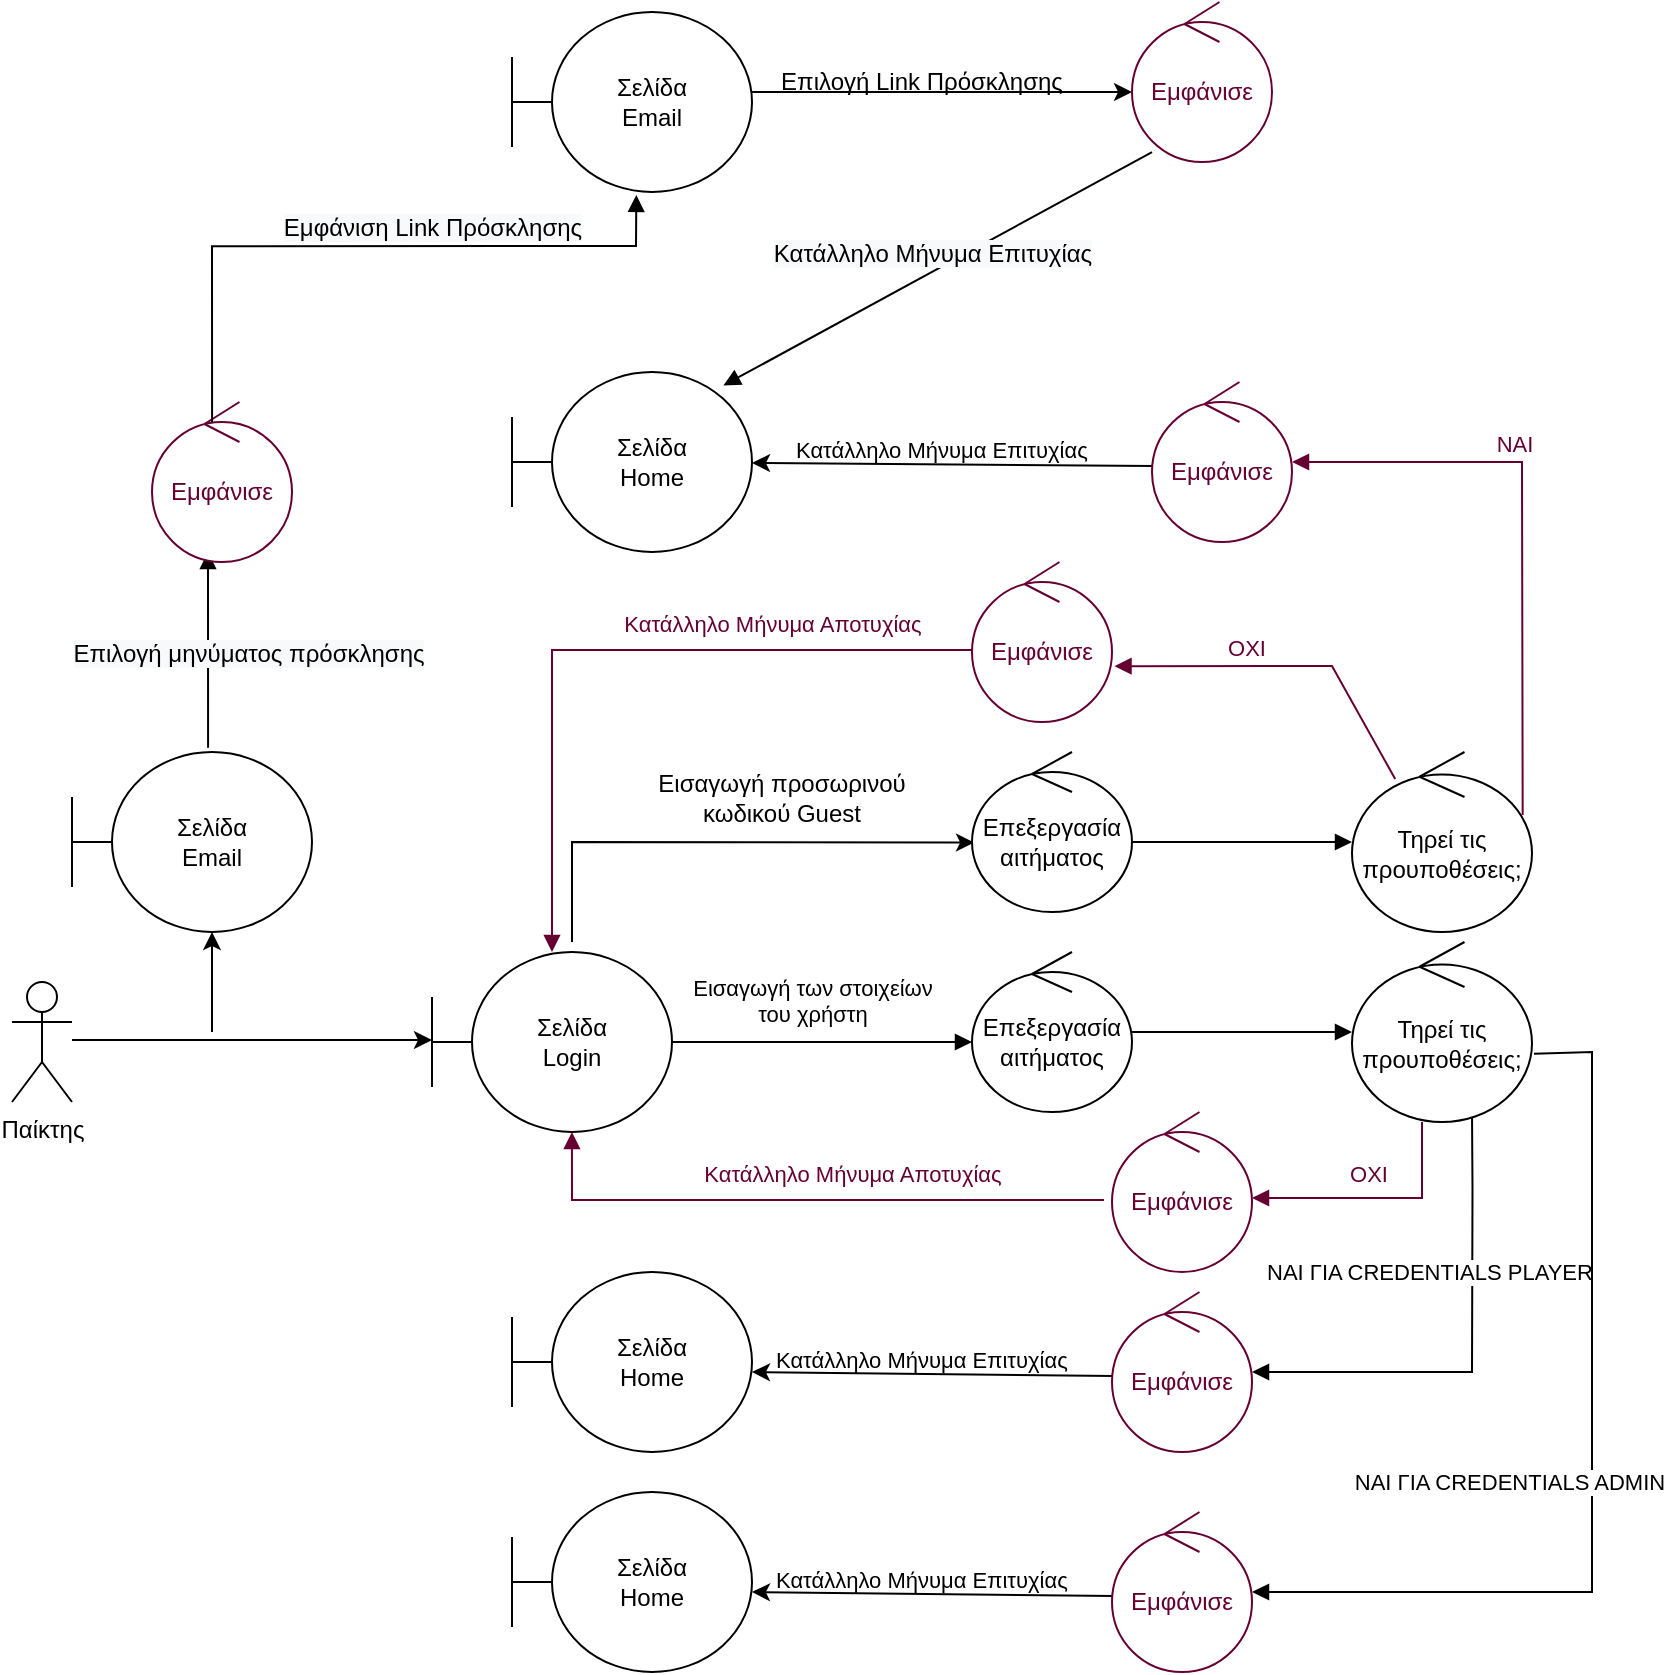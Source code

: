 <mxfile version="17.4.5" type="device"><diagram id="ibo2HKvis9O6sxLkdOwF" name="Page-1"><mxGraphModel dx="1917" dy="831" grid="1" gridSize="10" guides="1" tooltips="1" connect="1" arrows="1" fold="1" page="1" pageScale="1" pageWidth="850" pageHeight="1100" math="0" shadow="0"><root><mxCell id="0"/><mxCell id="1" parent="0"/><mxCell id="Y4QVEgDBAagoqaGKZk2b-20" value="" style="endArrow=classic;html=1;rounded=0;" edge="1" parent="1"><mxGeometry width="50" height="50" relative="1" as="geometry"><mxPoint x="50.0" y="539" as="sourcePoint"/><mxPoint x="230" y="539" as="targetPoint"/></mxGeometry></mxCell><mxCell id="Y4QVEgDBAagoqaGKZk2b-21" value="Παίκτης" style="shape=umlActor;verticalLabelPosition=bottom;verticalAlign=top;html=1;" vertex="1" parent="1"><mxGeometry x="20" y="510" width="30" height="60" as="geometry"/></mxCell><mxCell id="Y4QVEgDBAagoqaGKZk2b-22" value="Σελίδα&lt;br&gt;Login" style="shape=umlBoundary;whiteSpace=wrap;html=1;" vertex="1" parent="1"><mxGeometry x="230" y="495" width="120" height="90" as="geometry"/></mxCell><mxCell id="Y4QVEgDBAagoqaGKZk2b-23" value="Εισαγωγή των στοιχείων &lt;br&gt;του χρήστη" style="html=1;verticalAlign=bottom;endArrow=block;rounded=0;" edge="1" parent="1" source="Y4QVEgDBAagoqaGKZk2b-22"><mxGeometry x="-0.067" y="5" width="80" relative="1" as="geometry"><mxPoint x="520" y="539.5" as="sourcePoint"/><mxPoint x="500" y="540" as="targetPoint"/><mxPoint as="offset"/><Array as="points"/></mxGeometry></mxCell><mxCell id="Y4QVEgDBAagoqaGKZk2b-24" value="Επεξεργασία αιτήματος&lt;br&gt;" style="ellipse;shape=umlControl;whiteSpace=wrap;html=1;" vertex="1" parent="1"><mxGeometry x="500" y="495" width="80" height="80" as="geometry"/></mxCell><mxCell id="Y4QVEgDBAagoqaGKZk2b-25" value="" style="endArrow=classic;html=1;rounded=0;fontFamily=Helvetica;fontSize=12;fontColor=default;exitX=0.014;exitY=0.525;exitDx=0;exitDy=0;startArrow=none;exitPerimeter=0;" edge="1" parent="1" source="Y4QVEgDBAagoqaGKZk2b-33"><mxGeometry width="50" height="50" relative="1" as="geometry"><mxPoint x="449.09" y="946.44" as="sourcePoint"/><mxPoint x="390" y="705" as="targetPoint"/><Array as="points"/></mxGeometry></mxCell><mxCell id="Y4QVEgDBAagoqaGKZk2b-26" value="&lt;font style=&quot;font-size: 11px&quot;&gt;Κατάλληλο Μήνυμα Επιτυχίας&lt;/font&gt;" style="text;whiteSpace=wrap;html=1;fontSize=12;fontFamily=Helvetica;fontColor=default;" vertex="1" parent="1"><mxGeometry x="400" y="685" width="170" height="20" as="geometry"/></mxCell><mxCell id="Y4QVEgDBAagoqaGKZk2b-27" style="edgeStyle=orthogonalEdgeStyle;rounded=0;orthogonalLoop=1;jettySize=auto;html=1;exitX=0.5;exitY=1;exitDx=0;exitDy=0;" edge="1" parent="1" source="Y4QVEgDBAagoqaGKZk2b-26" target="Y4QVEgDBAagoqaGKZk2b-26"><mxGeometry relative="1" as="geometry"/></mxCell><mxCell id="Y4QVEgDBAagoqaGKZk2b-28" value="" style="html=1;verticalAlign=bottom;endArrow=block;rounded=0;" edge="1" parent="1" target="Y4QVEgDBAagoqaGKZk2b-38"><mxGeometry x="-0.143" y="-19" width="80" relative="1" as="geometry"><mxPoint x="580" y="535" as="sourcePoint"/><mxPoint x="680" y="535" as="targetPoint"/><mxPoint as="offset"/><Array as="points"><mxPoint x="580" y="535"/></Array></mxGeometry></mxCell><mxCell id="Y4QVEgDBAagoqaGKZk2b-29" value="Εμφάνισε" style="ellipse;shape=umlControl;whiteSpace=wrap;html=1;fontColor=#660033;strokeColor=#660033;" vertex="1" parent="1"><mxGeometry x="570" y="575" width="70" height="80" as="geometry"/></mxCell><mxCell id="Y4QVEgDBAagoqaGKZk2b-30" value="ΟΧΙ" style="html=1;verticalAlign=bottom;endArrow=block;rounded=0;strokeColor=#660033;fontColor=#660033;" edge="1" parent="1"><mxGeometry x="0.062" y="-3" width="80" relative="1" as="geometry"><mxPoint x="725" y="580" as="sourcePoint"/><mxPoint x="640" y="618" as="targetPoint"/><mxPoint as="offset"/><Array as="points"><mxPoint x="725" y="618"/></Array></mxGeometry></mxCell><mxCell id="Y4QVEgDBAagoqaGKZk2b-31" value="Κατάλληλο Μήνυμα Αποτυχίας" style="html=1;verticalAlign=bottom;endArrow=block;rounded=0;strokeColor=#660033;fontColor=#660033;exitX=-0.057;exitY=0.55;exitDx=0;exitDy=0;exitPerimeter=0;entryX=0.583;entryY=1;entryDx=0;entryDy=0;entryPerimeter=0;" edge="1" parent="1" source="Y4QVEgDBAagoqaGKZk2b-29" target="Y4QVEgDBAagoqaGKZk2b-22"><mxGeometry x="-0.16" y="-4" width="80" relative="1" as="geometry"><mxPoint x="510" y="625" as="sourcePoint"/><mxPoint x="300" y="619" as="targetPoint"/><Array as="points"><mxPoint x="490" y="619"/><mxPoint x="300" y="619"/></Array><mxPoint as="offset"/></mxGeometry></mxCell><mxCell id="Y4QVEgDBAagoqaGKZk2b-32" value="ΝΑΙ ΓΙΑ CREDENTIALS PLAYER&amp;nbsp;" style="html=1;verticalAlign=bottom;endArrow=block;rounded=0;exitX=0.175;exitY=0.905;exitDx=0;exitDy=0;exitPerimeter=0;entryX=1;entryY=0.5;entryDx=0;entryDy=0;entryPerimeter=0;" edge="1" parent="1" target="Y4QVEgDBAagoqaGKZk2b-33"><mxGeometry x="-0.249" y="-20" width="80" relative="1" as="geometry"><mxPoint x="750" y="575" as="sourcePoint"/><mxPoint x="864.25" y="688.55" as="targetPoint"/><Array as="points"><mxPoint x="750.25" y="613.55"/><mxPoint x="750" y="705"/></Array><mxPoint y="-1" as="offset"/></mxGeometry></mxCell><mxCell id="Y4QVEgDBAagoqaGKZk2b-33" value="Εμφάνισε" style="ellipse;shape=umlControl;whiteSpace=wrap;html=1;fontColor=#660033;strokeColor=#660033;" vertex="1" parent="1"><mxGeometry x="570" y="665" width="70" height="80" as="geometry"/></mxCell><mxCell id="Y4QVEgDBAagoqaGKZk2b-34" value="Σελίδα&lt;br&gt;Home" style="shape=umlBoundary;whiteSpace=wrap;html=1;" vertex="1" parent="1"><mxGeometry x="270" y="655" width="120" height="90" as="geometry"/></mxCell><mxCell id="Y4QVEgDBAagoqaGKZk2b-38" value="Τηρεί τις προυποθέσεις;&lt;br&gt;" style="ellipse;shape=umlControl;whiteSpace=wrap;html=1;rotation=0;" vertex="1" parent="1"><mxGeometry x="690" y="490" width="90" height="90" as="geometry"/></mxCell><mxCell id="Y4QVEgDBAagoqaGKZk2b-42" value="ΝΑΙ ΓΙΑ CREDENTIALS ADMIN&amp;nbsp;" style="html=1;verticalAlign=bottom;endArrow=block;rounded=0;exitX=1.011;exitY=0.621;exitDx=0;exitDy=0;exitPerimeter=0;" edge="1" parent="1" source="Y4QVEgDBAagoqaGKZk2b-38" target="Y4QVEgDBAagoqaGKZk2b-48"><mxGeometry x="0.082" y="-40" width="80" relative="1" as="geometry"><mxPoint x="820" y="545" as="sourcePoint"/><mxPoint x="640" y="825" as="targetPoint"/><Array as="points"><mxPoint x="810" y="545"/><mxPoint x="810" y="675"/><mxPoint x="810" y="815"/></Array><mxPoint as="offset"/></mxGeometry></mxCell><mxCell id="Y4QVEgDBAagoqaGKZk2b-45" value="" style="endArrow=classic;html=1;rounded=0;fontFamily=Helvetica;fontSize=12;fontColor=default;exitX=0.014;exitY=0.525;exitDx=0;exitDy=0;startArrow=none;exitPerimeter=0;" edge="1" parent="1" source="Y4QVEgDBAagoqaGKZk2b-48"><mxGeometry width="50" height="50" relative="1" as="geometry"><mxPoint x="449.09" y="1056.44" as="sourcePoint"/><mxPoint x="390" y="815" as="targetPoint"/><Array as="points"/></mxGeometry></mxCell><mxCell id="Y4QVEgDBAagoqaGKZk2b-46" value="&lt;font style=&quot;font-size: 11px&quot;&gt;Κατάλληλο Μήνυμα Επιτυχίας&lt;/font&gt;" style="text;whiteSpace=wrap;html=1;fontSize=12;fontFamily=Helvetica;fontColor=default;" vertex="1" parent="1"><mxGeometry x="400" y="795" width="170" height="20" as="geometry"/></mxCell><mxCell id="Y4QVEgDBAagoqaGKZk2b-47" style="edgeStyle=orthogonalEdgeStyle;rounded=0;orthogonalLoop=1;jettySize=auto;html=1;exitX=0.5;exitY=1;exitDx=0;exitDy=0;" edge="1" parent="1" source="Y4QVEgDBAagoqaGKZk2b-46" target="Y4QVEgDBAagoqaGKZk2b-46"><mxGeometry relative="1" as="geometry"/></mxCell><mxCell id="Y4QVEgDBAagoqaGKZk2b-48" value="Εμφάνισε" style="ellipse;shape=umlControl;whiteSpace=wrap;html=1;fontColor=#660033;strokeColor=#660033;" vertex="1" parent="1"><mxGeometry x="570" y="775" width="70" height="80" as="geometry"/></mxCell><mxCell id="Y4QVEgDBAagoqaGKZk2b-49" value="Σελίδα&lt;br&gt;Home" style="shape=umlBoundary;whiteSpace=wrap;html=1;" vertex="1" parent="1"><mxGeometry x="270" y="765" width="120" height="90" as="geometry"/></mxCell><mxCell id="Y4QVEgDBAagoqaGKZk2b-50" value="" style="endArrow=classic;html=1;rounded=0;entryX=0.013;entryY=0.566;entryDx=0;entryDy=0;entryPerimeter=0;" edge="1" parent="1" target="Y4QVEgDBAagoqaGKZk2b-54"><mxGeometry width="50" height="50" relative="1" as="geometry"><mxPoint x="300" y="490" as="sourcePoint"/><mxPoint x="300" y="408" as="targetPoint"/><Array as="points"><mxPoint x="300" y="440"/></Array></mxGeometry></mxCell><mxCell id="Y4QVEgDBAagoqaGKZk2b-51" value="Εισαγωγή προσωρινού κωδικού Guest" style="text;html=1;strokeColor=none;fillColor=none;align=center;verticalAlign=middle;whiteSpace=wrap;rounded=0;" vertex="1" parent="1"><mxGeometry x="330" y="400" width="150" height="35" as="geometry"/></mxCell><mxCell id="Y4QVEgDBAagoqaGKZk2b-54" value="Επεξεργασία αιτήματος&lt;br&gt;" style="ellipse;shape=umlControl;whiteSpace=wrap;html=1;" vertex="1" parent="1"><mxGeometry x="500" y="395" width="80" height="80" as="geometry"/></mxCell><mxCell id="Y4QVEgDBAagoqaGKZk2b-55" value="" style="html=1;verticalAlign=bottom;endArrow=block;rounded=0;" edge="1" parent="1" target="Y4QVEgDBAagoqaGKZk2b-58"><mxGeometry x="-0.143" y="-19" width="80" relative="1" as="geometry"><mxPoint x="580" y="440" as="sourcePoint"/><mxPoint x="680" y="440" as="targetPoint"/><mxPoint as="offset"/><Array as="points"><mxPoint x="580" y="440"/></Array></mxGeometry></mxCell><mxCell id="Y4QVEgDBAagoqaGKZk2b-57" value="Κατάλληλο Μήνυμα Αποτυχίας" style="html=1;verticalAlign=bottom;endArrow=block;rounded=0;strokeColor=#660033;fontColor=#660033;exitX=-0.057;exitY=0.55;exitDx=0;exitDy=0;exitPerimeter=0;" edge="1" parent="1" target="Y4QVEgDBAagoqaGKZk2b-22"><mxGeometry x="-0.426" y="-4" width="80" relative="1" as="geometry"><mxPoint x="505.0" y="344" as="sourcePoint"/><mxPoint x="238.95" y="310" as="targetPoint"/><Array as="points"><mxPoint x="428.99" y="344"/><mxPoint x="290" y="344"/></Array><mxPoint as="offset"/></mxGeometry></mxCell><mxCell id="Y4QVEgDBAagoqaGKZk2b-58" value="Τηρεί τις προυποθέσεις;&lt;br&gt;" style="ellipse;shape=umlControl;whiteSpace=wrap;html=1;rotation=0;" vertex="1" parent="1"><mxGeometry x="690" y="395" width="90" height="90" as="geometry"/></mxCell><mxCell id="Y4QVEgDBAagoqaGKZk2b-61" value="ΟΧΙ" style="html=1;verticalAlign=bottom;endArrow=block;rounded=0;strokeColor=#660033;fontColor=#660033;exitX=0.24;exitY=0.15;exitDx=0;exitDy=0;exitPerimeter=0;entryX=1.018;entryY=0.651;entryDx=0;entryDy=0;entryPerimeter=0;" edge="1" parent="1" source="Y4QVEgDBAagoqaGKZk2b-58" target="Y4QVEgDBAagoqaGKZk2b-64"><mxGeometry x="0.243" width="80" relative="1" as="geometry"><mxPoint x="650" y="270" as="sourcePoint"/><mxPoint x="565" y="308" as="targetPoint"/><mxPoint as="offset"/><Array as="points"><mxPoint x="680" y="352"/></Array></mxGeometry></mxCell><mxCell id="Y4QVEgDBAagoqaGKZk2b-64" value="Εμφάνισε" style="ellipse;shape=umlControl;whiteSpace=wrap;html=1;fontColor=#660033;strokeColor=#660033;" vertex="1" parent="1"><mxGeometry x="500" y="300" width="70" height="80" as="geometry"/></mxCell><mxCell id="Y4QVEgDBAagoqaGKZk2b-65" value="ΝΑΙ" style="html=1;verticalAlign=bottom;endArrow=block;rounded=0;strokeColor=#660033;fontColor=#660033;exitX=0.24;exitY=0.15;exitDx=0;exitDy=0;exitPerimeter=0;" edge="1" parent="1"><mxGeometry x="0.243" width="80" relative="1" as="geometry"><mxPoint x="775.34" y="426.5" as="sourcePoint"/><mxPoint x="660" y="250" as="targetPoint"/><mxPoint as="offset"/><Array as="points"><mxPoint x="775" y="250"/></Array></mxGeometry></mxCell><mxCell id="Y4QVEgDBAagoqaGKZk2b-66" value="" style="endArrow=classic;html=1;rounded=0;fontFamily=Helvetica;fontSize=12;fontColor=default;exitX=0.014;exitY=0.525;exitDx=0;exitDy=0;startArrow=none;exitPerimeter=0;" edge="1" parent="1" source="Y4QVEgDBAagoqaGKZk2b-69" target="Y4QVEgDBAagoqaGKZk2b-70"><mxGeometry width="50" height="50" relative="1" as="geometry"><mxPoint x="389.09" y="491.44" as="sourcePoint"/><mxPoint x="330" y="250" as="targetPoint"/><Array as="points"/></mxGeometry></mxCell><mxCell id="Y4QVEgDBAagoqaGKZk2b-67" value="&lt;font style=&quot;font-size: 11px&quot;&gt;Κατάλληλο Μήνυμα Επιτυχίας&lt;/font&gt;" style="text;whiteSpace=wrap;html=1;fontSize=12;fontFamily=Helvetica;fontColor=default;" vertex="1" parent="1"><mxGeometry x="410" y="230" width="170" height="20" as="geometry"/></mxCell><mxCell id="Y4QVEgDBAagoqaGKZk2b-68" style="edgeStyle=orthogonalEdgeStyle;rounded=0;orthogonalLoop=1;jettySize=auto;html=1;exitX=0.5;exitY=1;exitDx=0;exitDy=0;" edge="1" parent="1" source="Y4QVEgDBAagoqaGKZk2b-67" target="Y4QVEgDBAagoqaGKZk2b-67"><mxGeometry relative="1" as="geometry"/></mxCell><mxCell id="Y4QVEgDBAagoqaGKZk2b-69" value="Εμφάνισε" style="ellipse;shape=umlControl;whiteSpace=wrap;html=1;fontColor=#660033;strokeColor=#660033;" vertex="1" parent="1"><mxGeometry x="590" y="210" width="70" height="80" as="geometry"/></mxCell><mxCell id="Y4QVEgDBAagoqaGKZk2b-70" value="Σελίδα&lt;br&gt;Home" style="shape=umlBoundary;whiteSpace=wrap;html=1;" vertex="1" parent="1"><mxGeometry x="270" y="205" width="120" height="90" as="geometry"/></mxCell><mxCell id="Y4QVEgDBAagoqaGKZk2b-71" value="Σελίδα&lt;br&gt;Email" style="shape=umlBoundary;whiteSpace=wrap;html=1;" vertex="1" parent="1"><mxGeometry x="50" y="395" width="120" height="90" as="geometry"/></mxCell><mxCell id="Y4QVEgDBAagoqaGKZk2b-72" value="" style="endArrow=classic;html=1;rounded=0;" edge="1" parent="1"><mxGeometry width="50" height="50" relative="1" as="geometry"><mxPoint x="120" y="535" as="sourcePoint"/><mxPoint x="120" y="485" as="targetPoint"/></mxGeometry></mxCell><mxCell id="Y4QVEgDBAagoqaGKZk2b-76" value="&lt;span style=&quot;font-size: 12px ; background-color: rgb(248 , 249 , 250)&quot;&gt;Eπιλογή μηνύματος πρόσκλησης&lt;/span&gt;" style="html=1;verticalAlign=bottom;endArrow=block;rounded=0;exitX=0.567;exitY=-0.023;exitDx=0;exitDy=0;exitPerimeter=0;entryX=0.4;entryY=0.938;entryDx=0;entryDy=0;entryPerimeter=0;" edge="1" parent="1" source="Y4QVEgDBAagoqaGKZk2b-71" target="Y4QVEgDBAagoqaGKZk2b-78"><mxGeometry x="-0.249" y="-20" width="80" relative="1" as="geometry"><mxPoint x="120" y="385" as="sourcePoint"/><mxPoint x="118" y="305" as="targetPoint"/><Array as="points"><mxPoint x="118" y="305"/></Array><mxPoint y="-1" as="offset"/></mxGeometry></mxCell><mxCell id="Y4QVEgDBAagoqaGKZk2b-78" value="Εμφάνισε" style="ellipse;shape=umlControl;whiteSpace=wrap;html=1;fontColor=#660033;strokeColor=#660033;" vertex="1" parent="1"><mxGeometry x="90" y="220" width="70" height="80" as="geometry"/></mxCell><mxCell id="Y4QVEgDBAagoqaGKZk2b-79" value="&lt;span style=&quot;font-size: 12px ; background-color: rgb(248 , 249 , 250)&quot;&gt;Εμφάνιση Link Πρόσκλησης&lt;/span&gt;" style="html=1;verticalAlign=bottom;endArrow=block;rounded=0;exitX=0.567;exitY=-0.023;exitDx=0;exitDy=0;exitPerimeter=0;entryX=0.518;entryY=1.016;entryDx=0;entryDy=0;entryPerimeter=0;" edge="1" parent="1" target="Y4QVEgDBAagoqaGKZk2b-80"><mxGeometry x="0.216" width="80" relative="1" as="geometry"><mxPoint x="120.04" y="230" as="sourcePoint"/><mxPoint x="330" y="142" as="targetPoint"/><Array as="points"><mxPoint x="120" y="142.07"/><mxPoint x="332" y="142"/></Array><mxPoint as="offset"/></mxGeometry></mxCell><mxCell id="Y4QVEgDBAagoqaGKZk2b-80" value="Σελίδα&lt;br&gt;Email" style="shape=umlBoundary;whiteSpace=wrap;html=1;" vertex="1" parent="1"><mxGeometry x="270" y="25" width="120" height="90" as="geometry"/></mxCell><mxCell id="Y4QVEgDBAagoqaGKZk2b-81" value="Επιλογή Link Πρόσκλησης" style="text;html=1;strokeColor=none;fillColor=none;align=center;verticalAlign=middle;whiteSpace=wrap;rounded=0;" vertex="1" parent="1"><mxGeometry x="390" y="45" width="170" height="30" as="geometry"/></mxCell><mxCell id="Y4QVEgDBAagoqaGKZk2b-82" value="" style="endArrow=classic;html=1;rounded=0;exitX=1;exitY=0.444;exitDx=0;exitDy=0;exitPerimeter=0;" edge="1" parent="1" source="Y4QVEgDBAagoqaGKZk2b-80"><mxGeometry width="50" height="50" relative="1" as="geometry"><mxPoint x="720" y="295" as="sourcePoint"/><mxPoint x="580" y="65" as="targetPoint"/></mxGeometry></mxCell><mxCell id="Y4QVEgDBAagoqaGKZk2b-84" style="edgeStyle=orthogonalEdgeStyle;rounded=0;orthogonalLoop=1;jettySize=auto;html=1;exitX=0.5;exitY=1;exitDx=0;exitDy=0;" edge="1" parent="1"><mxGeometry relative="1" as="geometry"><mxPoint x="505" y="165" as="sourcePoint"/><mxPoint x="505" y="165" as="targetPoint"/></mxGeometry></mxCell><mxCell id="Y4QVEgDBAagoqaGKZk2b-85" value="Εμφάνισε" style="ellipse;shape=umlControl;whiteSpace=wrap;html=1;fontColor=#660033;strokeColor=#660033;" vertex="1" parent="1"><mxGeometry x="580" y="20" width="70" height="80" as="geometry"/></mxCell><mxCell id="Y4QVEgDBAagoqaGKZk2b-89" value="&lt;span style=&quot;font-size: 12px ; background-color: rgb(248 , 249 , 250)&quot;&gt;Κατάλληλο Μήνυμα Επιτυχίας&lt;/span&gt;" style="html=1;verticalAlign=bottom;endArrow=block;rounded=0;exitX=0.143;exitY=0.938;exitDx=0;exitDy=0;exitPerimeter=0;entryX=0.881;entryY=0.075;entryDx=0;entryDy=0;entryPerimeter=0;" edge="1" parent="1" source="Y4QVEgDBAagoqaGKZk2b-85" target="Y4QVEgDBAagoqaGKZk2b-70"><mxGeometry x="0.027" width="80" relative="1" as="geometry"><mxPoint x="520.04" y="192.89" as="sourcePoint"/><mxPoint x="380" y="125" as="targetPoint"/><Array as="points"/><mxPoint as="offset"/></mxGeometry></mxCell></root></mxGraphModel></diagram></mxfile>